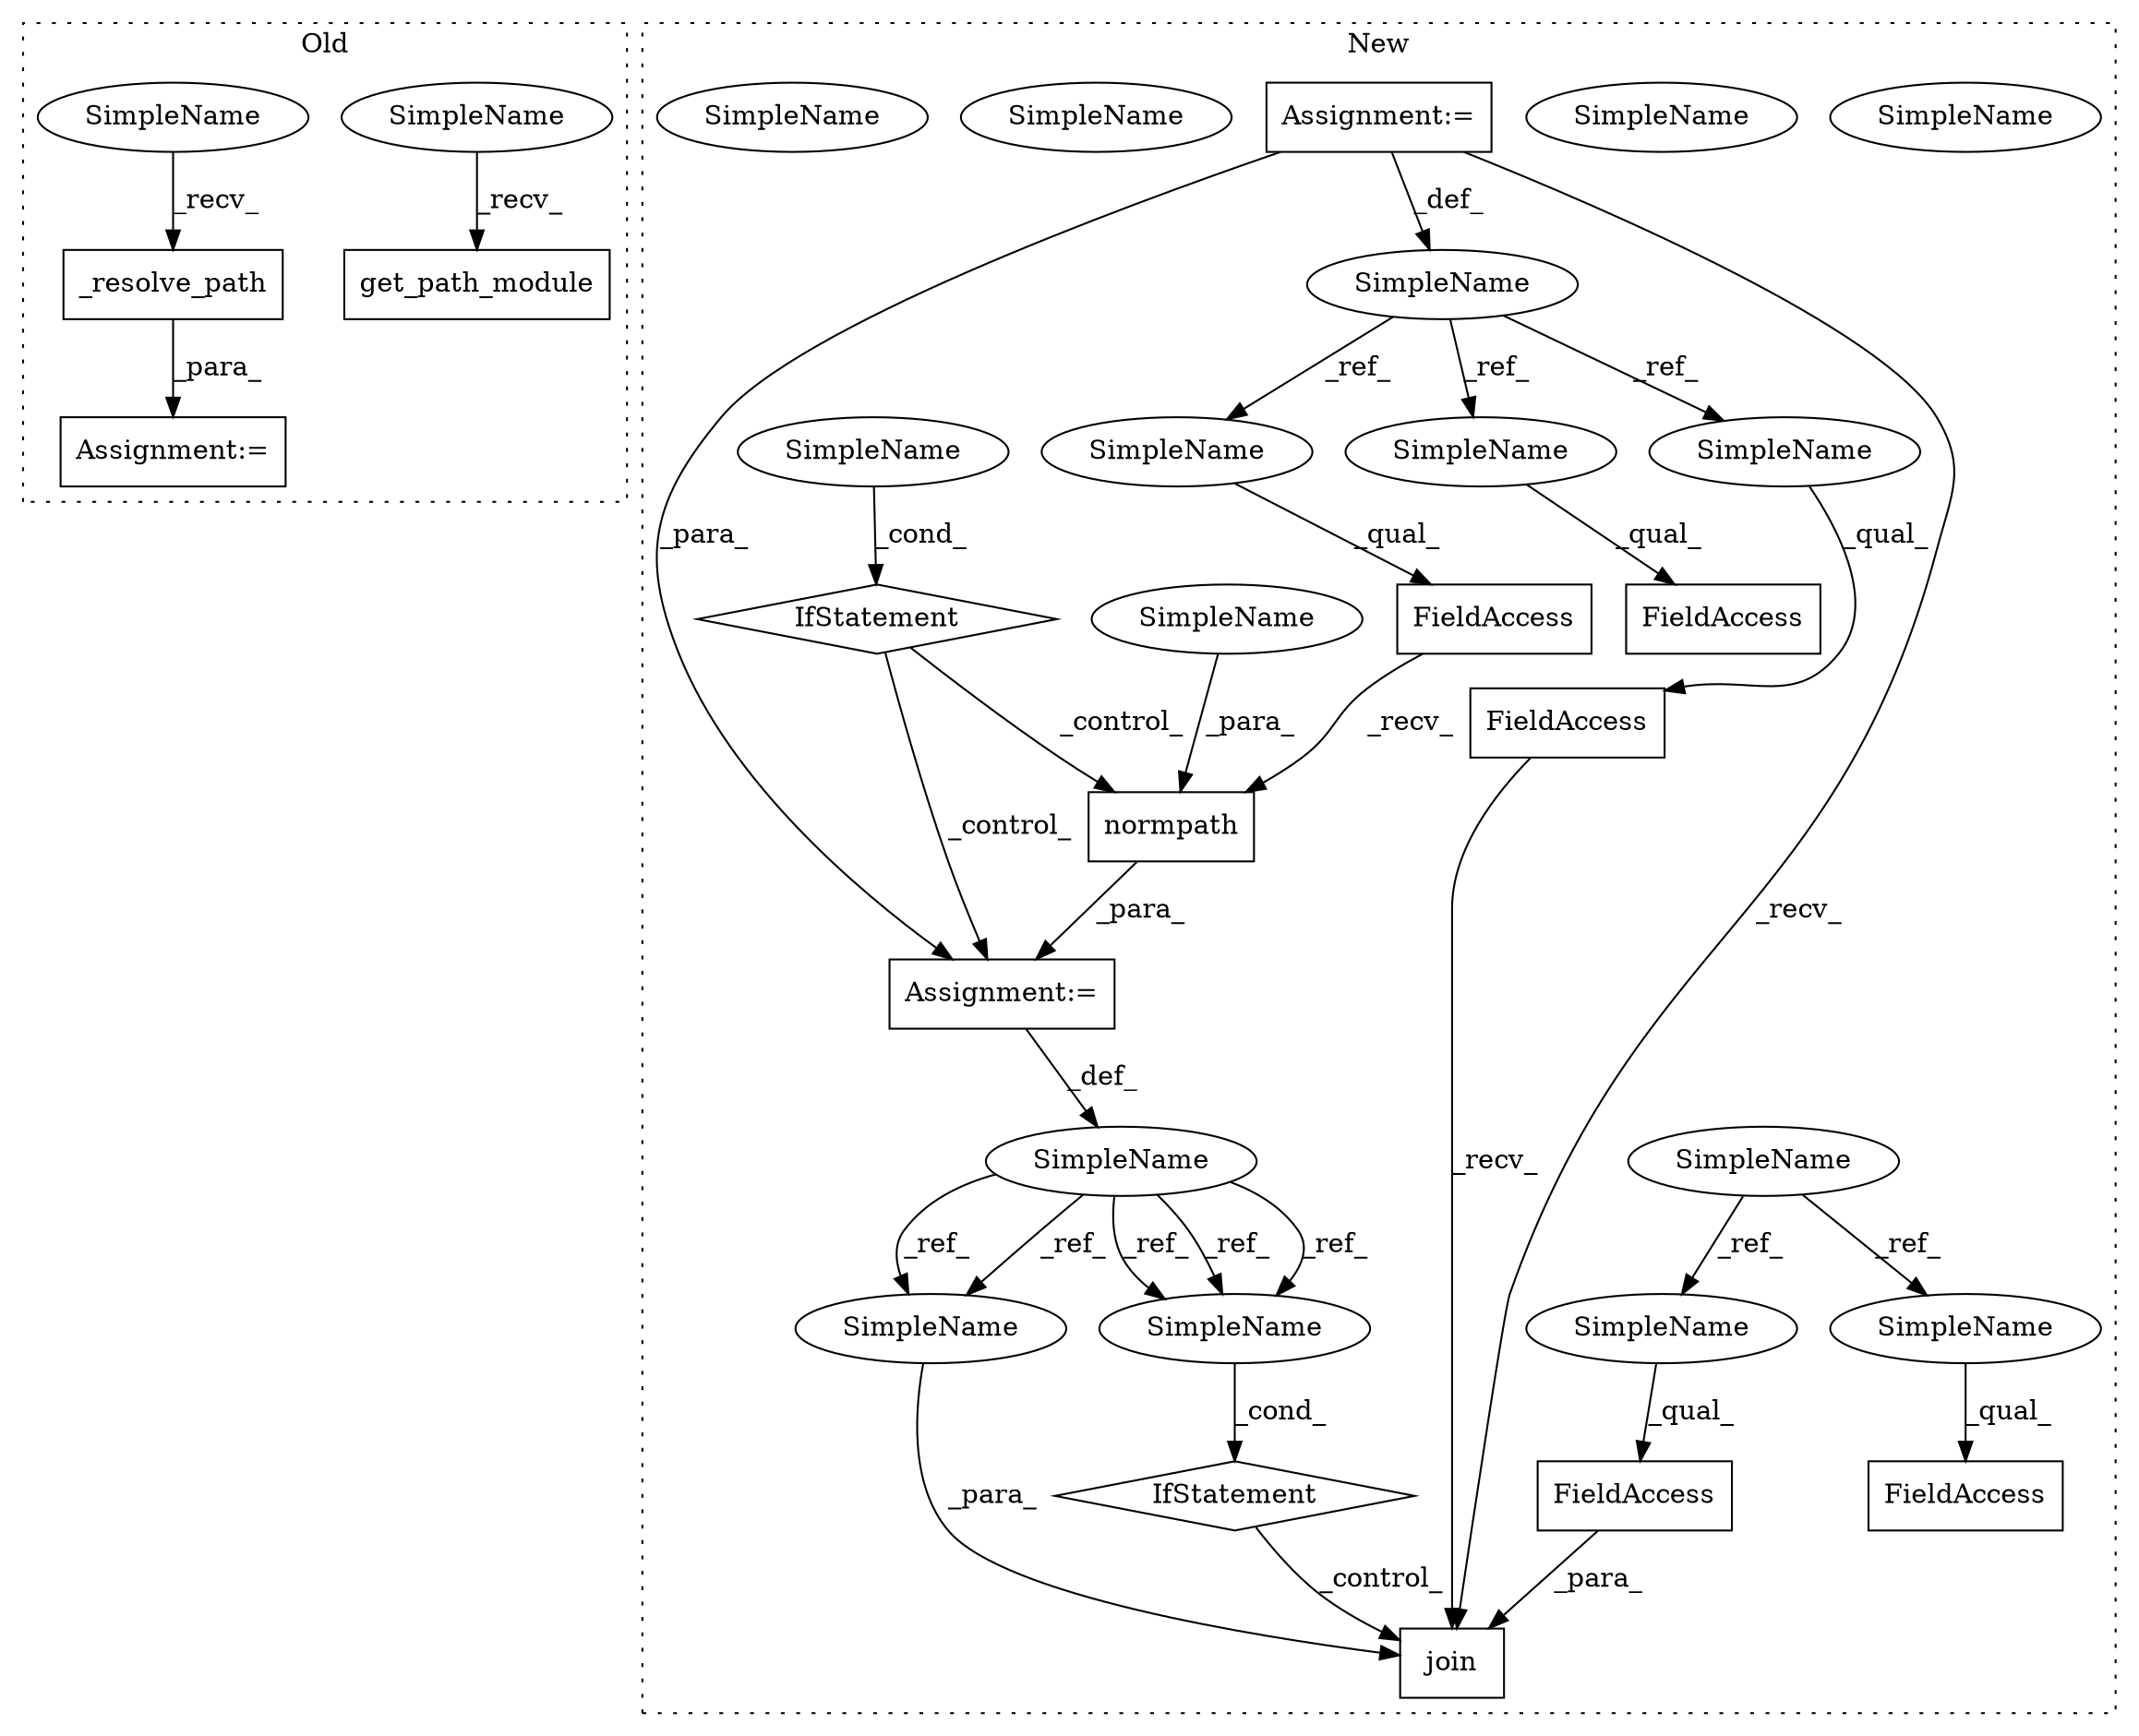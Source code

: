 digraph G {
subgraph cluster0 {
1 [label="_resolve_path" a="32" s="1386,1404" l="14,1" shape="box"];
15 [label="get_path_module" a="32" s="1456" l="17" shape="box"];
18 [label="Assignment:=" a="7" s="1380" l="1" shape="box"];
22 [label="SimpleName" a="42" s="1451" l="4" shape="ellipse"];
23 [label="SimpleName" a="42" s="1381" l="4" shape="ellipse"];
label = "Old";
style="dotted";
}
subgraph cluster1 {
2 [label="IfStatement" a="25" s="1965" l="3" shape="diamond"];
3 [label="normpath" a="32" s="1925,1938" l="9,1" shape="box"];
4 [label="SimpleName" a="42" s="1898" l="4" shape="ellipse"];
5 [label="IfStatement" a="25" s="1894,1902" l="4,2" shape="diamond"];
6 [label="FieldAccess" a="22" s="1917" l="7" shape="box"];
7 [label="SimpleName" a="42" s="1807" l="2" shape="ellipse"];
8 [label="FieldAccess" a="22" s="1968" l="7" shape="box"];
9 [label="FieldAccess" a="22" s="2035" l="7" shape="box"];
10 [label="SimpleName" a="42" s="1912" l="4" shape="ellipse"];
11 [label="join" a="32" s="1976,2003" l="5,1" shape="box"];
12 [label="FieldAccess" a="22" s="1981" l="17" shape="box"];
13 [label="SimpleName" a="42" s="1764" l="4" shape="ellipse"];
14 [label="FieldAccess" a="22" s="2007" l="17" shape="box"];
16 [label="SimpleName" a="42" s="1961" l="4" shape="ellipse"];
17 [label="Assignment:=" a="7" s="1916" l="1" shape="box"];
19 [label="Assignment:=" a="7" s="1807" l="2" shape="box"];
20 [label="SimpleName" a="42" s="1981" l="4" shape="ellipse"];
21 [label="SimpleName" a="42" s="2007" l="4" shape="ellipse"];
24 [label="SimpleName" a="42" s="1999" l="4" shape="ellipse"];
25 [label="SimpleName" a="42" s="1934" l="4" shape="ellipse"];
26 [label="SimpleName" a="42" s="1961" l="4" shape="ellipse"];
27 [label="SimpleName" a="42" s="1898" l="4" shape="ellipse"];
28 [label="SimpleName" a="42" s="2035" l="2" shape="ellipse"];
29 [label="SimpleName" a="42" s="1968" l="2" shape="ellipse"];
30 [label="SimpleName" a="42" s="1917" l="2" shape="ellipse"];
31 [label="SimpleName" a="42" s="1999" l="4" shape="ellipse"];
32 [label="SimpleName" a="42" s="1961" l="4" shape="ellipse"];
label = "New";
style="dotted";
}
1 -> 18 [label="_para_"];
2 -> 11 [label="_control_"];
3 -> 17 [label="_para_"];
5 -> 3 [label="_control_"];
5 -> 17 [label="_control_"];
6 -> 3 [label="_recv_"];
7 -> 30 [label="_ref_"];
7 -> 28 [label="_ref_"];
7 -> 29 [label="_ref_"];
8 -> 11 [label="_recv_"];
10 -> 31 [label="_ref_"];
10 -> 32 [label="_ref_"];
10 -> 31 [label="_ref_"];
10 -> 32 [label="_ref_"];
10 -> 32 [label="_ref_"];
12 -> 11 [label="_para_"];
13 -> 21 [label="_ref_"];
13 -> 20 [label="_ref_"];
17 -> 10 [label="_def_"];
19 -> 7 [label="_def_"];
19 -> 11 [label="_recv_"];
19 -> 17 [label="_para_"];
20 -> 12 [label="_qual_"];
21 -> 14 [label="_qual_"];
22 -> 15 [label="_recv_"];
23 -> 1 [label="_recv_"];
25 -> 3 [label="_para_"];
27 -> 5 [label="_cond_"];
28 -> 9 [label="_qual_"];
29 -> 8 [label="_qual_"];
30 -> 6 [label="_qual_"];
31 -> 11 [label="_para_"];
32 -> 2 [label="_cond_"];
}